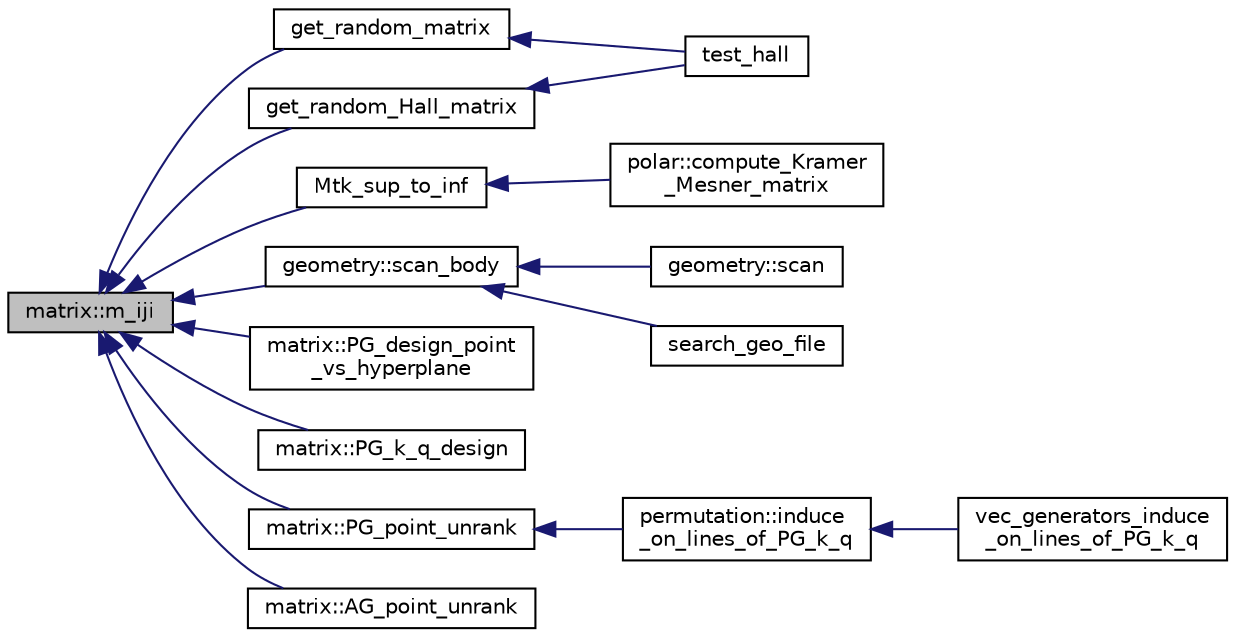 digraph "matrix::m_iji"
{
  edge [fontname="Helvetica",fontsize="10",labelfontname="Helvetica",labelfontsize="10"];
  node [fontname="Helvetica",fontsize="10",shape=record];
  rankdir="LR";
  Node1089 [label="matrix::m_iji",height=0.2,width=0.4,color="black", fillcolor="grey75", style="filled", fontcolor="black"];
  Node1089 -> Node1090 [dir="back",color="midnightblue",fontsize="10",style="solid",fontname="Helvetica"];
  Node1090 [label="get_random_matrix",height=0.2,width=0.4,color="black", fillcolor="white", style="filled",URL="$d5/d3f/test_8_c.html#aff32612e997c6abf4b6f22b9185b0e67"];
  Node1090 -> Node1091 [dir="back",color="midnightblue",fontsize="10",style="solid",fontname="Helvetica"];
  Node1091 [label="test_hall",height=0.2,width=0.4,color="black", fillcolor="white", style="filled",URL="$d5/d3f/test_8_c.html#a757609870ae7ab0f1d0073415822d19f"];
  Node1089 -> Node1092 [dir="back",color="midnightblue",fontsize="10",style="solid",fontname="Helvetica"];
  Node1092 [label="get_random_Hall_matrix",height=0.2,width=0.4,color="black", fillcolor="white", style="filled",URL="$d5/d3f/test_8_c.html#a9068e33586261a19e71ea3cc6355e910"];
  Node1092 -> Node1091 [dir="back",color="midnightblue",fontsize="10",style="solid",fontname="Helvetica"];
  Node1089 -> Node1093 [dir="back",color="midnightblue",fontsize="10",style="solid",fontname="Helvetica"];
  Node1093 [label="Mtk_sup_to_inf",height=0.2,width=0.4,color="black", fillcolor="white", style="filled",URL="$d3/dfb/discreta__global_8_c.html#a71d19c0a0ff6e728c22fb07991564523"];
  Node1093 -> Node1094 [dir="back",color="midnightblue",fontsize="10",style="solid",fontname="Helvetica"];
  Node1094 [label="polar::compute_Kramer\l_Mesner_matrix",height=0.2,width=0.4,color="black", fillcolor="white", style="filled",URL="$da/d1c/classpolar.html#ad558a87988ec31179ccfde947e490381"];
  Node1089 -> Node1095 [dir="back",color="midnightblue",fontsize="10",style="solid",fontname="Helvetica"];
  Node1095 [label="geometry::scan_body",height=0.2,width=0.4,color="black", fillcolor="white", style="filled",URL="$da/d44/classgeometry.html#a71bc2e3a3f4ca02e8518ab5518a4e0df"];
  Node1095 -> Node1096 [dir="back",color="midnightblue",fontsize="10",style="solid",fontname="Helvetica"];
  Node1096 [label="geometry::scan",height=0.2,width=0.4,color="black", fillcolor="white", style="filled",URL="$da/d44/classgeometry.html#ac6f757d1a8855800d3da3fa1e83e812d"];
  Node1095 -> Node1097 [dir="back",color="midnightblue",fontsize="10",style="solid",fontname="Helvetica"];
  Node1097 [label="search_geo_file",height=0.2,width=0.4,color="black", fillcolor="white", style="filled",URL="$d6/d4a/geometry_8_c.html#a11af609febe3a9db20d8236af36928c5"];
  Node1089 -> Node1098 [dir="back",color="midnightblue",fontsize="10",style="solid",fontname="Helvetica"];
  Node1098 [label="matrix::PG_design_point\l_vs_hyperplane",height=0.2,width=0.4,color="black", fillcolor="white", style="filled",URL="$d1/d8d/classmatrix.html#adece30f74509652851c31e2d82e141e3"];
  Node1089 -> Node1099 [dir="back",color="midnightblue",fontsize="10",style="solid",fontname="Helvetica"];
  Node1099 [label="matrix::PG_k_q_design",height=0.2,width=0.4,color="black", fillcolor="white", style="filled",URL="$d1/d8d/classmatrix.html#ae05463d97ecc8ea3654c45a399b872e2"];
  Node1089 -> Node1100 [dir="back",color="midnightblue",fontsize="10",style="solid",fontname="Helvetica"];
  Node1100 [label="matrix::PG_point_unrank",height=0.2,width=0.4,color="black", fillcolor="white", style="filled",URL="$d1/d8d/classmatrix.html#a5e3395e0dabdef2f693d463814577f5d"];
  Node1100 -> Node1101 [dir="back",color="midnightblue",fontsize="10",style="solid",fontname="Helvetica"];
  Node1101 [label="permutation::induce\l_on_lines_of_PG_k_q",height=0.2,width=0.4,color="black", fillcolor="white", style="filled",URL="$d0/d08/classpermutation.html#a3e01585ffb15282fc45a3158c5ad0b76"];
  Node1101 -> Node1102 [dir="back",color="midnightblue",fontsize="10",style="solid",fontname="Helvetica"];
  Node1102 [label="vec_generators_induce\l_on_lines_of_PG_k_q",height=0.2,width=0.4,color="black", fillcolor="white", style="filled",URL="$d0/dd3/perm__group__gens_8_c.html#ab33fa2e167b2501e5761fee699b4c285"];
  Node1089 -> Node1103 [dir="back",color="midnightblue",fontsize="10",style="solid",fontname="Helvetica"];
  Node1103 [label="matrix::AG_point_unrank",height=0.2,width=0.4,color="black", fillcolor="white", style="filled",URL="$d1/d8d/classmatrix.html#ac1e0b45861b868e879cc00201f7d0706"];
}
